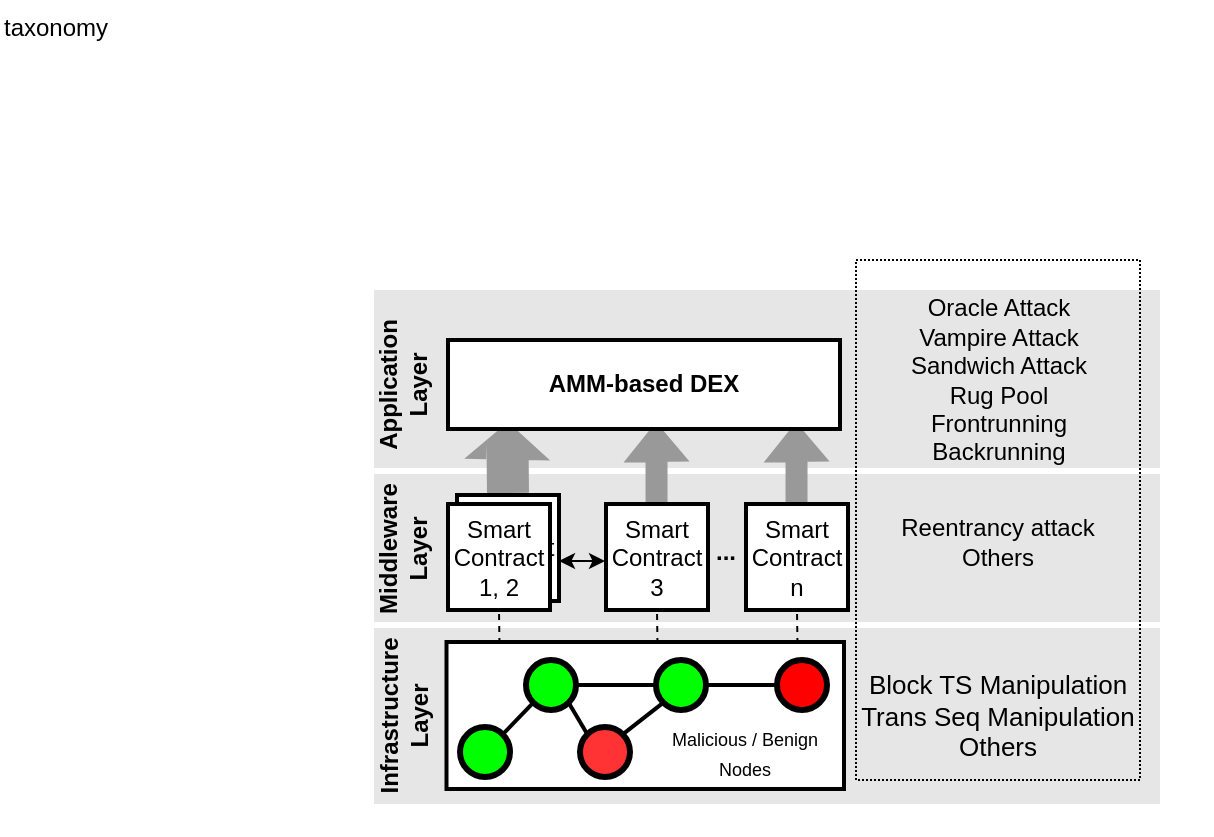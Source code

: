 <mxfile version="15.4.1" type="github">
  <diagram id="aYbwqATf93FluCWuQREW" name="Page-1">
    <mxGraphModel dx="1426" dy="889" grid="1" gridSize="10" guides="1" tooltips="1" connect="1" arrows="1" fold="1" page="1" pageScale="1" pageWidth="850" pageHeight="1100" math="0" shadow="0">
      <root>
        <mxCell id="0" />
        <mxCell id="1" parent="0" />
        <mxCell id="IElQf6iTneREs4BxYmEP-1" value="" style="rounded=0;whiteSpace=wrap;html=1;strokeWidth=2;strokeColor=none;fillColor=#E6E6E6;" parent="1" vertex="1">
          <mxGeometry x="197" y="247" width="393" height="74" as="geometry" />
        </mxCell>
        <mxCell id="IElQf6iTneREs4BxYmEP-2" value="" style="rounded=0;whiteSpace=wrap;html=1;strokeWidth=2;strokeColor=none;fillColor=#E6E6E6;" parent="1" vertex="1">
          <mxGeometry x="197" y="155" width="393" height="89" as="geometry" />
        </mxCell>
        <mxCell id="IElQf6iTneREs4BxYmEP-3" value="" style="shape=flexArrow;endArrow=classic;html=1;strokeWidth=2;fillColor=#999999;strokeColor=none;" parent="1" edge="1">
          <mxGeometry width="50" height="50" relative="1" as="geometry">
            <mxPoint x="408.26" y="262" as="sourcePoint" />
            <mxPoint x="408" y="220" as="targetPoint" />
            <Array as="points">
              <mxPoint x="408.26" y="238" />
            </Array>
          </mxGeometry>
        </mxCell>
        <mxCell id="IElQf6iTneREs4BxYmEP-4" value="" style="shape=flexArrow;endArrow=classic;html=1;strokeWidth=2;fillColor=#999999;strokeColor=none;" parent="1" edge="1">
          <mxGeometry width="50" height="50" relative="1" as="geometry">
            <mxPoint x="338.26" y="262" as="sourcePoint" />
            <mxPoint x="338" y="220" as="targetPoint" />
            <Array as="points">
              <mxPoint x="338.26" y="240" />
            </Array>
          </mxGeometry>
        </mxCell>
        <mxCell id="IElQf6iTneREs4BxYmEP-6" value="" style="rounded=0;whiteSpace=wrap;html=1;strokeWidth=2;strokeColor=none;fillColor=#E6E6E6;" parent="1" vertex="1">
          <mxGeometry x="197" y="324" width="393" height="88" as="geometry" />
        </mxCell>
        <mxCell id="IElQf6iTneREs4BxYmEP-9" value="" style="endArrow=none;dashed=1;html=1;strokeWidth=1;entryX=0.5;entryY=1;entryDx=0;entryDy=0;" parent="1" edge="1" target="IElQf6iTneREs4BxYmEP-7">
          <mxGeometry width="50" height="50" relative="1" as="geometry">
            <mxPoint x="260" y="350" as="sourcePoint" />
            <mxPoint x="255" y="303" as="targetPoint" />
          </mxGeometry>
        </mxCell>
        <mxCell id="IElQf6iTneREs4BxYmEP-10" value="" style="endArrow=none;dashed=1;html=1;strokeWidth=1;entryX=0.5;entryY=1;entryDx=0;entryDy=0;" parent="1" edge="1" target="IYS84OP7h0knL5UXp7ER-7">
          <mxGeometry width="50" height="50" relative="1" as="geometry">
            <mxPoint x="409" y="350" as="sourcePoint" />
            <mxPoint x="456" y="293" as="targetPoint" />
          </mxGeometry>
        </mxCell>
        <mxCell id="IElQf6iTneREs4BxYmEP-13" value="&lt;b&gt;Infrastructure&lt;br&gt;Layer&lt;/b&gt;" style="text;html=1;strokeColor=none;fillColor=none;align=center;verticalAlign=middle;whiteSpace=wrap;rounded=0;rotation=-90;" parent="1" vertex="1">
          <mxGeometry x="152" y="357.75" width="119" height="20" as="geometry" />
        </mxCell>
        <mxCell id="IElQf6iTneREs4BxYmEP-14" value="&lt;b&gt;Middleware&lt;br&gt;Layer&lt;/b&gt;" style="text;html=1;strokeColor=none;fillColor=none;align=center;verticalAlign=middle;whiteSpace=wrap;rounded=0;rotation=-90;" parent="1" vertex="1">
          <mxGeometry x="152" y="274.25" width="119" height="20" as="geometry" />
        </mxCell>
        <mxCell id="IElQf6iTneREs4BxYmEP-15" value="&lt;b&gt;Application&lt;br&gt;Layer&lt;/b&gt;" style="text;html=1;strokeColor=none;fillColor=none;align=center;verticalAlign=middle;whiteSpace=wrap;rounded=0;rotation=-90;" parent="1" vertex="1">
          <mxGeometry x="152" y="192.25" width="119" height="20" as="geometry" />
        </mxCell>
        <mxCell id="IElQf6iTneREs4BxYmEP-16" value="Reentrancy attack&lt;br&gt;Others" style="text;html=1;strokeColor=none;fillColor=none;align=center;verticalAlign=middle;whiteSpace=wrap;rounded=0;" parent="1" vertex="1">
          <mxGeometry x="434" y="270.5" width="150" height="20" as="geometry" />
        </mxCell>
        <mxCell id="IElQf6iTneREs4BxYmEP-17" value="&lt;div style=&quot;font-size: 13px&quot;&gt;&lt;span&gt;Block TS Manipulation&lt;/span&gt;&lt;/div&gt;&lt;font style=&quot;font-size: 13px&quot;&gt;Trans Seq Manipulation&lt;br&gt;&lt;/font&gt;&lt;font style=&quot;font-size: 13px&quot;&gt;Others&lt;/font&gt;" style="text;html=1;strokeColor=none;fillColor=none;align=center;verticalAlign=middle;whiteSpace=wrap;rounded=0;" parent="1" vertex="1">
          <mxGeometry x="402" y="357.75" width="214" height="20" as="geometry" />
        </mxCell>
        <mxCell id="IElQf6iTneREs4BxYmEP-18" value="&lt;font style=&quot;font-size: 12px&quot;&gt;Oracle Attack&lt;br&gt;&lt;/font&gt;&lt;font style=&quot;font-size: 12px&quot;&gt;Vampire Attack&lt;br&gt;&lt;/font&gt;&lt;font style=&quot;font-size: 12px&quot;&gt;Sandwich Attack&lt;br&gt;&lt;/font&gt;&lt;font style=&quot;font-size: 12px&quot;&gt;Rug Pool&lt;br&gt;&lt;/font&gt;&lt;font style=&quot;font-size: 12px&quot;&gt;Frontrunning&lt;br&gt;&lt;/font&gt;&lt;font style=&quot;font-size: 12px&quot;&gt;Backrunning&lt;/font&gt;" style="text;html=1;strokeColor=none;fillColor=none;align=center;verticalAlign=middle;whiteSpace=wrap;rounded=0;" parent="1" vertex="1">
          <mxGeometry x="416.5" y="167" width="185" height="65" as="geometry" />
        </mxCell>
        <mxCell id="IElQf6iTneREs4BxYmEP-25" value="" style="endArrow=none;dashed=1;html=1;strokeWidth=1;entryX=0.5;entryY=1;entryDx=0;entryDy=0;" parent="1" edge="1" target="IYS84OP7h0knL5UXp7ER-5">
          <mxGeometry width="50" height="50" relative="1" as="geometry">
            <mxPoint x="339" y="350" as="sourcePoint" />
            <mxPoint x="307" y="303" as="targetPoint" />
          </mxGeometry>
        </mxCell>
        <mxCell id="IElQf6iTneREs4BxYmEP-26" value="" style="rounded=0;whiteSpace=wrap;html=1;strokeWidth=2;" parent="1" vertex="1">
          <mxGeometry x="233.25" y="331" width="198.75" height="73.5" as="geometry" />
        </mxCell>
        <mxCell id="IElQf6iTneREs4BxYmEP-27" value="" style="group" parent="1" vertex="1" connectable="0">
          <mxGeometry x="258" y="315" width="248" height="81" as="geometry" />
        </mxCell>
        <mxCell id="IElQf6iTneREs4BxYmEP-29" value="" style="ellipse;whiteSpace=wrap;html=1;strokeWidth=3;fillColor=#00FF00;" parent="IElQf6iTneREs4BxYmEP-27" vertex="1">
          <mxGeometry x="80" y="25" width="25" height="25" as="geometry" />
        </mxCell>
        <mxCell id="IElQf6iTneREs4BxYmEP-30" value="" style="ellipse;whiteSpace=wrap;html=1;strokeWidth=3;fillColor=#00FF00;" parent="IElQf6iTneREs4BxYmEP-27" vertex="1">
          <mxGeometry x="15" y="25" width="25" height="25" as="geometry" />
        </mxCell>
        <mxCell id="IElQf6iTneREs4BxYmEP-33" value="" style="endArrow=none;html=1;strokeWidth=2;entryX=1;entryY=0.5;entryDx=0;entryDy=0;exitX=0;exitY=0.5;exitDx=0;exitDy=0;" parent="IElQf6iTneREs4BxYmEP-27" source="IElQf6iTneREs4BxYmEP-29" target="IElQf6iTneREs4BxYmEP-30" edge="1">
          <mxGeometry width="50" height="50" relative="1" as="geometry">
            <mxPoint x="210" y="41" as="sourcePoint" />
            <mxPoint x="170" y="21" as="targetPoint" />
          </mxGeometry>
        </mxCell>
        <mxCell id="IElQf6iTneREs4BxYmEP-40" value="" style="ellipse;whiteSpace=wrap;html=1;strokeWidth=3;fillColor=#FF0000;" parent="IElQf6iTneREs4BxYmEP-27" vertex="1">
          <mxGeometry x="140.5" y="25" width="25" height="25" as="geometry" />
        </mxCell>
        <mxCell id="IElQf6iTneREs4BxYmEP-41" value="" style="endArrow=none;html=1;strokeWidth=2;entryX=0;entryY=0.5;entryDx=0;entryDy=0;exitX=1;exitY=0.5;exitDx=0;exitDy=0;" parent="IElQf6iTneREs4BxYmEP-27" source="IElQf6iTneREs4BxYmEP-29" target="IElQf6iTneREs4BxYmEP-40" edge="1">
          <mxGeometry width="50" height="50" relative="1" as="geometry">
            <mxPoint x="110.107" y="64.393" as="sourcePoint" />
            <mxPoint x="118.893" y="35.607" as="targetPoint" />
          </mxGeometry>
        </mxCell>
        <mxCell id="IElQf6iTneREs4BxYmEP-43" value="taxonomy" style="text;whiteSpace=wrap;html=1;" parent="1" vertex="1">
          <mxGeometry x="10" y="10" width="80" height="30" as="geometry" />
        </mxCell>
        <mxCell id="IYS84OP7h0knL5UXp7ER-5" value="Smart&lt;br&gt;Contract&lt;br&gt;3" style="rounded=0;whiteSpace=wrap;html=1;strokeWidth=2;" vertex="1" parent="1">
          <mxGeometry x="313" y="262" width="51" height="53" as="geometry" />
        </mxCell>
        <mxCell id="IYS84OP7h0knL5UXp7ER-7" value="Smart&lt;br&gt;Contract&lt;br&gt;n" style="rounded=0;whiteSpace=wrap;html=1;strokeWidth=2;" vertex="1" parent="1">
          <mxGeometry x="383" y="262" width="51" height="53" as="geometry" />
        </mxCell>
        <mxCell id="IYS84OP7h0knL5UXp7ER-8" value="&lt;span style=&quot;color: rgb(0 , 0 , 0) ; font-family: &amp;#34;helvetica&amp;#34; ; font-size: 12px ; font-style: normal ; letter-spacing: normal ; text-align: center ; text-indent: 0px ; text-transform: none ; word-spacing: 0px ; display: inline ; float: none&quot;&gt;&lt;b&gt;...&lt;/b&gt;&lt;/span&gt;" style="text;whiteSpace=wrap;html=1;fontSize=13;" vertex="1" parent="1">
          <mxGeometry x="366" y="270.5" width="40" height="30" as="geometry" />
        </mxCell>
        <mxCell id="IYS84OP7h0knL5UXp7ER-11" value="" style="shape=flexArrow;endArrow=classic;html=1;strokeWidth=2;fillColor=#999999;strokeColor=none;width=20;endSize=5.605;exitX=0.5;exitY=0;exitDx=0;exitDy=0;" edge="1" parent="1" source="IYS84OP7h0knL5UXp7ER-3">
          <mxGeometry width="50" height="50" relative="1" as="geometry">
            <mxPoint x="263.76" y="254" as="sourcePoint" />
            <mxPoint x="264" y="220" as="targetPoint" />
            <Array as="points">
              <mxPoint x="263.76" y="232" />
            </Array>
          </mxGeometry>
        </mxCell>
        <mxCell id="IElQf6iTneREs4BxYmEP-11" value="&lt;span&gt;&lt;b&gt;AMM-based DEX&lt;/b&gt;&lt;/span&gt;" style="rounded=0;whiteSpace=wrap;html=1;strokeWidth=2;" parent="1" vertex="1">
          <mxGeometry x="234" y="180" width="196" height="44.5" as="geometry" />
        </mxCell>
        <mxCell id="IElQf6iTneREs4BxYmEP-28" value="" style="ellipse;whiteSpace=wrap;html=1;strokeWidth=3;fillColor=#00FF00;" parent="1" vertex="1">
          <mxGeometry x="240" y="373.5" width="25" height="25" as="geometry" />
        </mxCell>
        <mxCell id="IElQf6iTneREs4BxYmEP-32" value="" style="endArrow=none;html=1;exitX=1;exitY=0;exitDx=0;exitDy=0;entryX=0;entryY=1;entryDx=0;entryDy=0;strokeWidth=2;" parent="1" source="IElQf6iTneREs4BxYmEP-28" target="IElQf6iTneREs4BxYmEP-30" edge="1">
          <mxGeometry width="50" height="50" relative="1" as="geometry">
            <mxPoint x="370" y="386" as="sourcePoint" />
            <mxPoint x="420" y="336" as="targetPoint" />
          </mxGeometry>
        </mxCell>
        <mxCell id="IElQf6iTneREs4BxYmEP-31" value="" style="ellipse;whiteSpace=wrap;html=1;strokeWidth=3;fillColor=#FF3333;" parent="1" vertex="1">
          <mxGeometry x="300" y="373.5" width="25" height="25" as="geometry" />
        </mxCell>
        <mxCell id="IElQf6iTneREs4BxYmEP-34" value="" style="endArrow=none;html=1;strokeWidth=2;entryX=1;entryY=1;entryDx=0;entryDy=0;exitX=0;exitY=0;exitDx=0;exitDy=0;" parent="1" source="IElQf6iTneREs4BxYmEP-31" target="IElQf6iTneREs4BxYmEP-30" edge="1">
          <mxGeometry width="50" height="50" relative="1" as="geometry">
            <mxPoint x="360" y="376" as="sourcePoint" />
            <mxPoint x="420" y="336" as="targetPoint" />
          </mxGeometry>
        </mxCell>
        <mxCell id="IElQf6iTneREs4BxYmEP-35" value="" style="endArrow=none;html=1;strokeWidth=2;entryX=0;entryY=1;entryDx=0;entryDy=0;exitX=1;exitY=0;exitDx=0;exitDy=0;" parent="1" source="IElQf6iTneREs4BxYmEP-31" target="IElQf6iTneREs4BxYmEP-29" edge="1">
          <mxGeometry width="50" height="50" relative="1" as="geometry">
            <mxPoint x="370" y="386" as="sourcePoint" />
            <mxPoint x="420" y="336" as="targetPoint" />
          </mxGeometry>
        </mxCell>
        <mxCell id="IYS84OP7h0knL5UXp7ER-12" value="&lt;font style=&quot;font-size: 9px ; line-height: 1&quot;&gt;Malicious / Benign&lt;br&gt;Nodes&lt;/font&gt;" style="text;html=1;align=center;verticalAlign=middle;resizable=0;points=[];autosize=1;strokeColor=none;fillColor=none;fontSize=12;" vertex="1" parent="1">
          <mxGeometry x="337" y="371" width="90" height="30" as="geometry" />
        </mxCell>
        <mxCell id="IYS84OP7h0knL5UXp7ER-3" value="Smart&lt;br&gt;Contract&lt;br&gt;1, 2, 3" style="rounded=0;whiteSpace=wrap;html=1;strokeWidth=2;" vertex="1" parent="1">
          <mxGeometry x="238.5" y="257.5" width="51" height="53" as="geometry" />
        </mxCell>
        <mxCell id="IElQf6iTneREs4BxYmEP-7" value="Smart&lt;br&gt;Contract&lt;br&gt;1, 2" style="rounded=0;whiteSpace=wrap;html=1;strokeWidth=2;" parent="1" vertex="1">
          <mxGeometry x="234" y="262" width="51" height="53" as="geometry" />
        </mxCell>
        <mxCell id="IYS84OP7h0knL5UXp7ER-19" value="" style="endArrow=classic;html=1;rounded=0;fontSize=9;edgeStyle=orthogonalEdgeStyle;startArrow=classic;startFill=1;strokeWidth=1;startSize=5;endSize=5;" edge="1" parent="1">
          <mxGeometry relative="1" as="geometry">
            <mxPoint x="289.5" y="290.5" as="sourcePoint" />
            <mxPoint x="312.5" y="290.5" as="targetPoint" />
          </mxGeometry>
        </mxCell>
        <mxCell id="IYS84OP7h0knL5UXp7ER-20" value="" style="edgeLabel;resizable=0;html=1;align=center;verticalAlign=middle;labelBackgroundColor=none;fontSize=9;strokeWidth=3;fillColor=default;" connectable="0" vertex="1" parent="IYS84OP7h0knL5UXp7ER-19">
          <mxGeometry relative="1" as="geometry" />
        </mxCell>
        <mxCell id="IYS84OP7h0knL5UXp7ER-22" value="" style="rounded=0;whiteSpace=wrap;html=1;labelBackgroundColor=none;fontSize=9;strokeWidth=1;fillColor=none;align=center;dashed=1;dashPattern=1 1;" vertex="1" parent="1">
          <mxGeometry x="438" y="140" width="142" height="260" as="geometry" />
        </mxCell>
      </root>
    </mxGraphModel>
  </diagram>
</mxfile>
